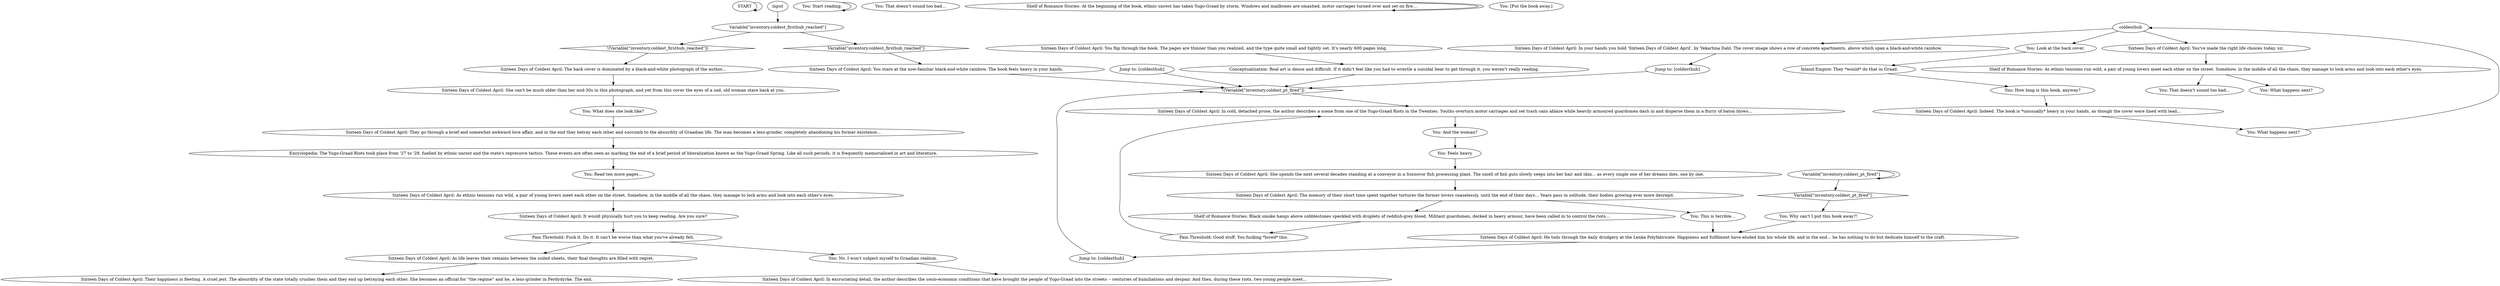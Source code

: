 # INVENTORY / BAD ROMANCE
# Excrutiating Love Story book. Graad-y black-and-white-rainbow book. Ends with lensgrinder in somewhere. "Sixteen Days in Coldest April." something thought it was a romance book, but its misplaced.
# ==================================================
digraph G {
	  0 [label="START"];
	  1 [label="input"];
	  2 [label="Sixteen Days of Coldest April: Their happiness is fleeting. A cruel jest. The absurdity of the state totally crushes them and they end up betraying each other. She becomes an official for \"the regime\" and he, a lens-grinder in Ferdydyrke. The end."];
	  3 [label="Variable[\"inventory.coldest_pt_fired\"]"];
	  4 [label="Variable[\"inventory.coldest_pt_fired\"]", shape=diamond];
	  5 [label="!(Variable[\"inventory.coldest_pt_fired\"])", shape=diamond];
	  6 [label="coldesthub"];
	  7 [label="Sixteen Days of Coldest April: It would physically hurt you to keep reading. Are you sure?"];
	  8 [label="You: What happens next?"];
	  9 [label="Inland Empire: They *would* do that in Graad."];
	  10 [label="Sixteen Days of Coldest April: The back cover is dominated by a black-and-white photograph of the author..."];
	  11 [label="Sixteen Days of Coldest April: In your hands you hold 'Sixteen Days of Coldest April', by Yekartina Dahl. The cover image shows a row of concrete apartments, above which span a black-and-white rainbow."];
	  12 [label="You: Start reading."];
	  13 [label="Sixteen Days of Coldest April: In cold, detached prose, the author describes a scene from one of the Yugo-Graad Riots in the Twenties. Youths overturn motor carriages and set trash cans ablaze while heavily armoured guardsmen dash in and disperse them in a flurry of baton blows..."];
	  14 [label="Jump to: [coldesthub]"];
	  15 [label="You: And the woman?"];
	  16 [label="Encyclopedia: The Yugo-Graad Riots took place from '27 to '29, fuelled by ethnic unrest and the state's repressive tactics. These events are often seen as marking the end of a brief period of liberalization known as the Yugo-Graad Spring. Like all such periods, it is frequently memorialised in art and literature."];
	  17 [label="Sixteen Days of Coldest April: He toils through the daily drudgery at the Lenka Polyfabricate. Happiness and fulfilment have eluded him his whole life, and in the end... he has nothing to do but dedicate himself to the craft."];
	  18 [label="Sixteen Days of Coldest April: As life leaves their remains between the soiled sheets, their final thoughts are filled with regret."];
	  19 [label="You: Read ten more pages..."];
	  20 [label="Sixteen Days of Coldest April: As ethnic tensions run wild, a pair of young lovers meet each other on the street. Somehow, in the middle of all the chaos, they manage to lock arms and look into each other's eyes."];
	  21 [label="Sixteen Days of Coldest April: They go through a brief and somewhat awkward love affair, and in the end they betray each other and succumb to the absurdity of Graadian life. The man becomes a lens-grinder, completely abandoning his former existence..."];
	  22 [label="Sixteen Days of Coldest April: She can't be much older than her mid-30s in this photograph, and yet from this cover the eyes of a sad, old woman stare back at you."];
	  23 [label="You: What does she look like?"];
	  24 [label="Jump to: [coldesthub]"];
	  25 [label="You: That doesn't sound too bad..."];
	  26 [label="Shelf of Romance Stories: At the beginning of the book, ethnic unrest has taken Yugo-Graad by storm. Windows and mailboxes are smashed, motor carriages turned over and set on fire..."];
	  27 [label="Shelf of Romance Stories: Black smoke hangs above cobblestones speckled with droplets of reddish-grey blood. Militant guardsmen, decked in heavy armour, have been called in to control the riots..."];
	  28 [label="You: Why can't I put this book away?!"];
	  29 [label="Pain Threshold: Good stuff. You fucking *loved* this."];
	  30 [label="Shelf of Romance Stories: As ethnic tensions run wild, a pair of young lovers meet each other on the street. Somehow, in the middle of all the chaos, they manage to lock arms and look into each other's eyes."];
	  31 [label="Jump to: [coldesthub]"];
	  32 [label="You: Feels heavy."];
	  33 [label="Sixteen Days of Coldest April: She spends the next several decades standing at a conveyor in a Sosnovor fish processing plant. The smell of fish guts slowly seeps into her hair and skin... as every single one of her dreams dies, one by one."];
	  34 [label="Sixteen Days of Coldest April: Indeed. The book is *unusually* heavy in your hands, as though the cover were lined with lead..."];
	  35 [label="Sixteen Days of Coldest April: You flip through the book. The pages are thinner than you realized, and the type quite small and tightly set. It's nearly 600 pages long."];
	  36 [label="Sixteen Days of Coldest April: In excruciating detail, the author describes the socio-economic conditions that have brought the people of Yugo-Graad into the streets -- centuries of humiliations and despair. And then, during these riots, two young people meet..."];
	  37 [label="Sixteen Days of Coldest April: You've made the right life choices today, sir."];
	  38 [label="You: [Put the book away.]"];
	  39 [label="Conceptualization: Real art is dense and difficult. If it didn't feel like you had to wrestle a suicidal bear to get through it, you weren't really reading."];
	  40 [label="Sixteen Days of Coldest April: You stare at the now-familiar black-and-white rainbow. The book feels heavy in your hands."];
	  41 [label="You: That doesn't sound too bad..."];
	  42 [label="You: How long is this book, anyway?"];
	  43 [label="You: What happens next?"];
	  44 [label="You: No. I won't subject myself to Graadian realism."];
	  45 [label="You: This is terrible..."];
	  46 [label="Variable[\"inventory.coldest_firsthub_reached\"]"];
	  47 [label="Variable[\"inventory.coldest_firsthub_reached\"]", shape=diamond];
	  48 [label="!(Variable[\"inventory.coldest_firsthub_reached\"])", shape=diamond];
	  49 [label="You: Look at the back cover."];
	  50 [label="Pain Threshold: Fuck it. Do it. It can't be worse than what you've already felt."];
	  51 [label="Sixteen Days of Coldest April: The memory of their short time spent together tortures the former lovers ceaselessly, until the end of their days... Years pass in solitude, their bodies growing ever more decrepit."];
	  0 -> 0
	  1 -> 46
	  3 -> 3
	  3 -> 4
	  4 -> 28
	  5 -> 13
	  6 -> 49
	  6 -> 11
	  6 -> 37
	  7 -> 50
	  8 -> 6
	  9 -> 42
	  10 -> 22
	  11 -> 31
	  12 -> 12
	  13 -> 15
	  14 -> 5
	  15 -> 32
	  16 -> 19
	  17 -> 14
	  18 -> 2
	  19 -> 20
	  20 -> 7
	  21 -> 16
	  22 -> 23
	  23 -> 21
	  24 -> 5
	  26 -> 26
	  27 -> 29
	  28 -> 17
	  29 -> 13
	  30 -> 41
	  30 -> 43
	  31 -> 5
	  32 -> 33
	  33 -> 51
	  34 -> 8
	  35 -> 39
	  37 -> 30
	  39 -> 5
	  40 -> 5
	  42 -> 34
	  44 -> 36
	  45 -> 17
	  46 -> 48
	  46 -> 47
	  47 -> 40
	  48 -> 10
	  49 -> 9
	  50 -> 18
	  50 -> 44
	  51 -> 27
	  51 -> 45
}

